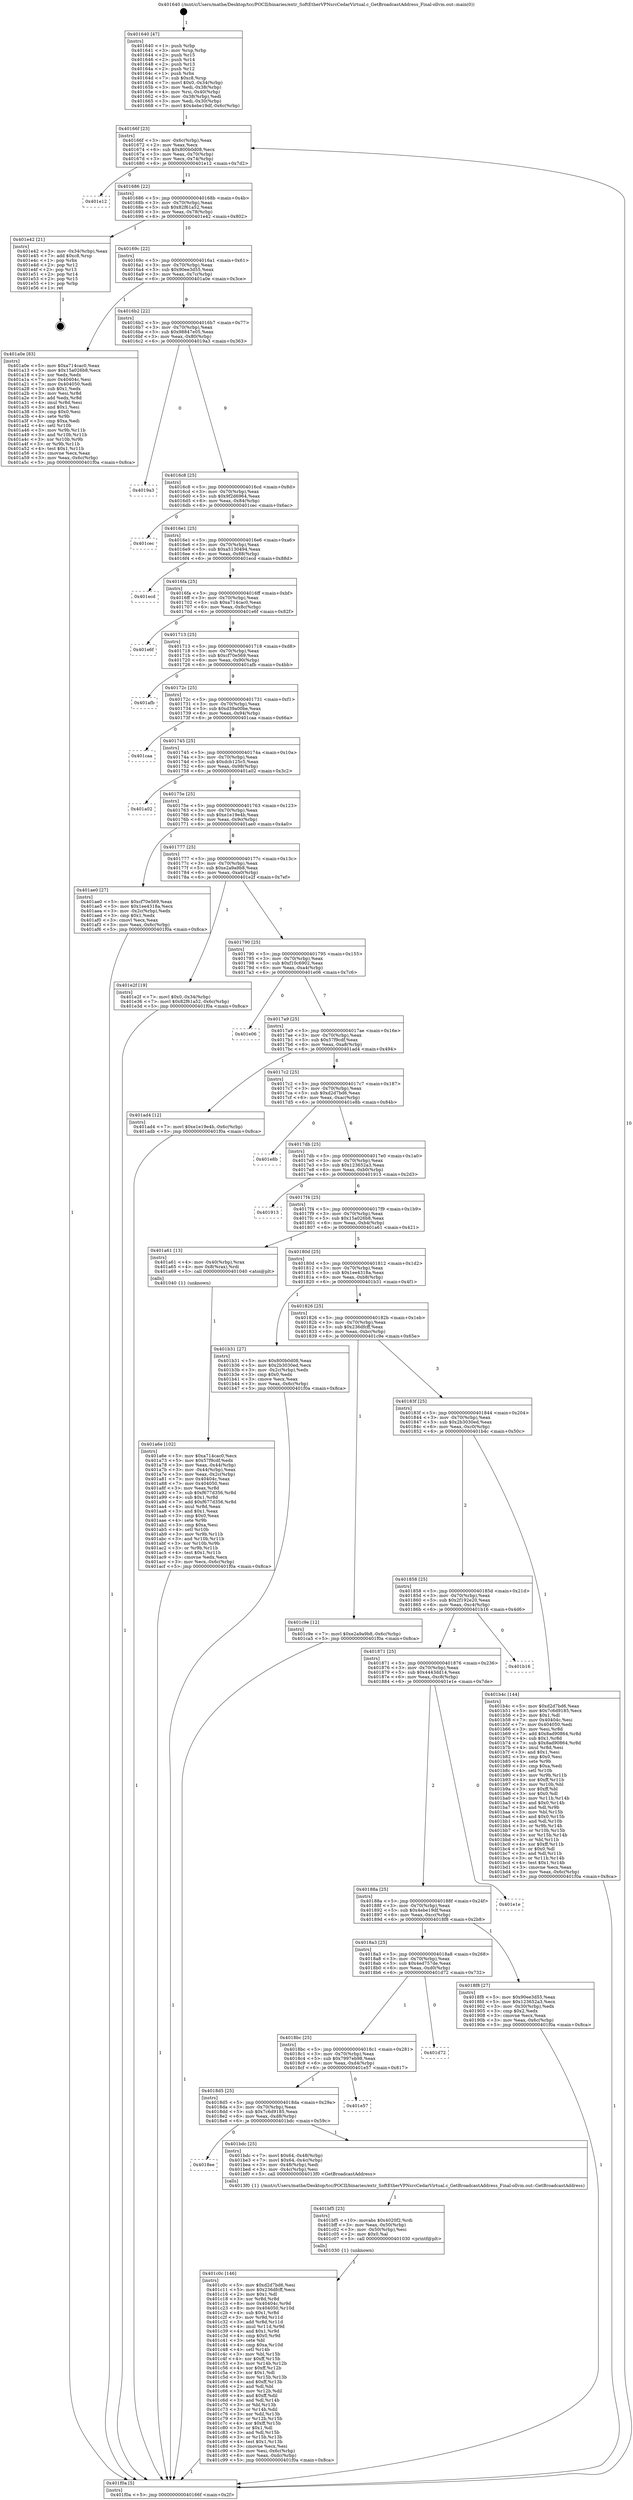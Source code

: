 digraph "0x401640" {
  label = "0x401640 (/mnt/c/Users/mathe/Desktop/tcc/POCII/binaries/extr_SoftEtherVPNsrcCedarVirtual.c_GetBroadcastAddress_Final-ollvm.out::main(0))"
  labelloc = "t"
  node[shape=record]

  Entry [label="",width=0.3,height=0.3,shape=circle,fillcolor=black,style=filled]
  "0x40166f" [label="{
     0x40166f [23]\l
     | [instrs]\l
     &nbsp;&nbsp;0x40166f \<+3\>: mov -0x6c(%rbp),%eax\l
     &nbsp;&nbsp;0x401672 \<+2\>: mov %eax,%ecx\l
     &nbsp;&nbsp;0x401674 \<+6\>: sub $0x800b0d08,%ecx\l
     &nbsp;&nbsp;0x40167a \<+3\>: mov %eax,-0x70(%rbp)\l
     &nbsp;&nbsp;0x40167d \<+3\>: mov %ecx,-0x74(%rbp)\l
     &nbsp;&nbsp;0x401680 \<+6\>: je 0000000000401e12 \<main+0x7d2\>\l
  }"]
  "0x401e12" [label="{
     0x401e12\l
  }", style=dashed]
  "0x401686" [label="{
     0x401686 [22]\l
     | [instrs]\l
     &nbsp;&nbsp;0x401686 \<+5\>: jmp 000000000040168b \<main+0x4b\>\l
     &nbsp;&nbsp;0x40168b \<+3\>: mov -0x70(%rbp),%eax\l
     &nbsp;&nbsp;0x40168e \<+5\>: sub $0x82f61a52,%eax\l
     &nbsp;&nbsp;0x401693 \<+3\>: mov %eax,-0x78(%rbp)\l
     &nbsp;&nbsp;0x401696 \<+6\>: je 0000000000401e42 \<main+0x802\>\l
  }"]
  Exit [label="",width=0.3,height=0.3,shape=circle,fillcolor=black,style=filled,peripheries=2]
  "0x401e42" [label="{
     0x401e42 [21]\l
     | [instrs]\l
     &nbsp;&nbsp;0x401e42 \<+3\>: mov -0x34(%rbp),%eax\l
     &nbsp;&nbsp;0x401e45 \<+7\>: add $0xc8,%rsp\l
     &nbsp;&nbsp;0x401e4c \<+1\>: pop %rbx\l
     &nbsp;&nbsp;0x401e4d \<+2\>: pop %r12\l
     &nbsp;&nbsp;0x401e4f \<+2\>: pop %r13\l
     &nbsp;&nbsp;0x401e51 \<+2\>: pop %r14\l
     &nbsp;&nbsp;0x401e53 \<+2\>: pop %r15\l
     &nbsp;&nbsp;0x401e55 \<+1\>: pop %rbp\l
     &nbsp;&nbsp;0x401e56 \<+1\>: ret\l
  }"]
  "0x40169c" [label="{
     0x40169c [22]\l
     | [instrs]\l
     &nbsp;&nbsp;0x40169c \<+5\>: jmp 00000000004016a1 \<main+0x61\>\l
     &nbsp;&nbsp;0x4016a1 \<+3\>: mov -0x70(%rbp),%eax\l
     &nbsp;&nbsp;0x4016a4 \<+5\>: sub $0x90ee3d55,%eax\l
     &nbsp;&nbsp;0x4016a9 \<+3\>: mov %eax,-0x7c(%rbp)\l
     &nbsp;&nbsp;0x4016ac \<+6\>: je 0000000000401a0e \<main+0x3ce\>\l
  }"]
  "0x401c0c" [label="{
     0x401c0c [146]\l
     | [instrs]\l
     &nbsp;&nbsp;0x401c0c \<+5\>: mov $0xd2d7bd6,%esi\l
     &nbsp;&nbsp;0x401c11 \<+5\>: mov $0x236dfcff,%ecx\l
     &nbsp;&nbsp;0x401c16 \<+2\>: mov $0x1,%dl\l
     &nbsp;&nbsp;0x401c18 \<+3\>: xor %r8d,%r8d\l
     &nbsp;&nbsp;0x401c1b \<+8\>: mov 0x40404c,%r9d\l
     &nbsp;&nbsp;0x401c23 \<+8\>: mov 0x404050,%r10d\l
     &nbsp;&nbsp;0x401c2b \<+4\>: sub $0x1,%r8d\l
     &nbsp;&nbsp;0x401c2f \<+3\>: mov %r9d,%r11d\l
     &nbsp;&nbsp;0x401c32 \<+3\>: add %r8d,%r11d\l
     &nbsp;&nbsp;0x401c35 \<+4\>: imul %r11d,%r9d\l
     &nbsp;&nbsp;0x401c39 \<+4\>: and $0x1,%r9d\l
     &nbsp;&nbsp;0x401c3d \<+4\>: cmp $0x0,%r9d\l
     &nbsp;&nbsp;0x401c41 \<+3\>: sete %bl\l
     &nbsp;&nbsp;0x401c44 \<+4\>: cmp $0xa,%r10d\l
     &nbsp;&nbsp;0x401c48 \<+4\>: setl %r14b\l
     &nbsp;&nbsp;0x401c4c \<+3\>: mov %bl,%r15b\l
     &nbsp;&nbsp;0x401c4f \<+4\>: xor $0xff,%r15b\l
     &nbsp;&nbsp;0x401c53 \<+3\>: mov %r14b,%r12b\l
     &nbsp;&nbsp;0x401c56 \<+4\>: xor $0xff,%r12b\l
     &nbsp;&nbsp;0x401c5a \<+3\>: xor $0x1,%dl\l
     &nbsp;&nbsp;0x401c5d \<+3\>: mov %r15b,%r13b\l
     &nbsp;&nbsp;0x401c60 \<+4\>: and $0xff,%r13b\l
     &nbsp;&nbsp;0x401c64 \<+2\>: and %dl,%bl\l
     &nbsp;&nbsp;0x401c66 \<+3\>: mov %r12b,%dil\l
     &nbsp;&nbsp;0x401c69 \<+4\>: and $0xff,%dil\l
     &nbsp;&nbsp;0x401c6d \<+3\>: and %dl,%r14b\l
     &nbsp;&nbsp;0x401c70 \<+3\>: or %bl,%r13b\l
     &nbsp;&nbsp;0x401c73 \<+3\>: or %r14b,%dil\l
     &nbsp;&nbsp;0x401c76 \<+3\>: xor %dil,%r13b\l
     &nbsp;&nbsp;0x401c79 \<+3\>: or %r12b,%r15b\l
     &nbsp;&nbsp;0x401c7c \<+4\>: xor $0xff,%r15b\l
     &nbsp;&nbsp;0x401c80 \<+3\>: or $0x1,%dl\l
     &nbsp;&nbsp;0x401c83 \<+3\>: and %dl,%r15b\l
     &nbsp;&nbsp;0x401c86 \<+3\>: or %r15b,%r13b\l
     &nbsp;&nbsp;0x401c89 \<+4\>: test $0x1,%r13b\l
     &nbsp;&nbsp;0x401c8d \<+3\>: cmovne %ecx,%esi\l
     &nbsp;&nbsp;0x401c90 \<+3\>: mov %esi,-0x6c(%rbp)\l
     &nbsp;&nbsp;0x401c93 \<+6\>: mov %eax,-0xdc(%rbp)\l
     &nbsp;&nbsp;0x401c99 \<+5\>: jmp 0000000000401f0a \<main+0x8ca\>\l
  }"]
  "0x401a0e" [label="{
     0x401a0e [83]\l
     | [instrs]\l
     &nbsp;&nbsp;0x401a0e \<+5\>: mov $0xa714cac0,%eax\l
     &nbsp;&nbsp;0x401a13 \<+5\>: mov $0x15a026b8,%ecx\l
     &nbsp;&nbsp;0x401a18 \<+2\>: xor %edx,%edx\l
     &nbsp;&nbsp;0x401a1a \<+7\>: mov 0x40404c,%esi\l
     &nbsp;&nbsp;0x401a21 \<+7\>: mov 0x404050,%edi\l
     &nbsp;&nbsp;0x401a28 \<+3\>: sub $0x1,%edx\l
     &nbsp;&nbsp;0x401a2b \<+3\>: mov %esi,%r8d\l
     &nbsp;&nbsp;0x401a2e \<+3\>: add %edx,%r8d\l
     &nbsp;&nbsp;0x401a31 \<+4\>: imul %r8d,%esi\l
     &nbsp;&nbsp;0x401a35 \<+3\>: and $0x1,%esi\l
     &nbsp;&nbsp;0x401a38 \<+3\>: cmp $0x0,%esi\l
     &nbsp;&nbsp;0x401a3b \<+4\>: sete %r9b\l
     &nbsp;&nbsp;0x401a3f \<+3\>: cmp $0xa,%edi\l
     &nbsp;&nbsp;0x401a42 \<+4\>: setl %r10b\l
     &nbsp;&nbsp;0x401a46 \<+3\>: mov %r9b,%r11b\l
     &nbsp;&nbsp;0x401a49 \<+3\>: and %r10b,%r11b\l
     &nbsp;&nbsp;0x401a4c \<+3\>: xor %r10b,%r9b\l
     &nbsp;&nbsp;0x401a4f \<+3\>: or %r9b,%r11b\l
     &nbsp;&nbsp;0x401a52 \<+4\>: test $0x1,%r11b\l
     &nbsp;&nbsp;0x401a56 \<+3\>: cmovne %ecx,%eax\l
     &nbsp;&nbsp;0x401a59 \<+3\>: mov %eax,-0x6c(%rbp)\l
     &nbsp;&nbsp;0x401a5c \<+5\>: jmp 0000000000401f0a \<main+0x8ca\>\l
  }"]
  "0x4016b2" [label="{
     0x4016b2 [22]\l
     | [instrs]\l
     &nbsp;&nbsp;0x4016b2 \<+5\>: jmp 00000000004016b7 \<main+0x77\>\l
     &nbsp;&nbsp;0x4016b7 \<+3\>: mov -0x70(%rbp),%eax\l
     &nbsp;&nbsp;0x4016ba \<+5\>: sub $0x98847e05,%eax\l
     &nbsp;&nbsp;0x4016bf \<+3\>: mov %eax,-0x80(%rbp)\l
     &nbsp;&nbsp;0x4016c2 \<+6\>: je 00000000004019a3 \<main+0x363\>\l
  }"]
  "0x401bf5" [label="{
     0x401bf5 [23]\l
     | [instrs]\l
     &nbsp;&nbsp;0x401bf5 \<+10\>: movabs $0x4020f2,%rdi\l
     &nbsp;&nbsp;0x401bff \<+3\>: mov %eax,-0x50(%rbp)\l
     &nbsp;&nbsp;0x401c02 \<+3\>: mov -0x50(%rbp),%esi\l
     &nbsp;&nbsp;0x401c05 \<+2\>: mov $0x0,%al\l
     &nbsp;&nbsp;0x401c07 \<+5\>: call 0000000000401030 \<printf@plt\>\l
     | [calls]\l
     &nbsp;&nbsp;0x401030 \{1\} (unknown)\l
  }"]
  "0x4019a3" [label="{
     0x4019a3\l
  }", style=dashed]
  "0x4016c8" [label="{
     0x4016c8 [25]\l
     | [instrs]\l
     &nbsp;&nbsp;0x4016c8 \<+5\>: jmp 00000000004016cd \<main+0x8d\>\l
     &nbsp;&nbsp;0x4016cd \<+3\>: mov -0x70(%rbp),%eax\l
     &nbsp;&nbsp;0x4016d0 \<+5\>: sub $0x9f2d6964,%eax\l
     &nbsp;&nbsp;0x4016d5 \<+6\>: mov %eax,-0x84(%rbp)\l
     &nbsp;&nbsp;0x4016db \<+6\>: je 0000000000401cec \<main+0x6ac\>\l
  }"]
  "0x4018ee" [label="{
     0x4018ee\l
  }", style=dashed]
  "0x401cec" [label="{
     0x401cec\l
  }", style=dashed]
  "0x4016e1" [label="{
     0x4016e1 [25]\l
     | [instrs]\l
     &nbsp;&nbsp;0x4016e1 \<+5\>: jmp 00000000004016e6 \<main+0xa6\>\l
     &nbsp;&nbsp;0x4016e6 \<+3\>: mov -0x70(%rbp),%eax\l
     &nbsp;&nbsp;0x4016e9 \<+5\>: sub $0xa5130494,%eax\l
     &nbsp;&nbsp;0x4016ee \<+6\>: mov %eax,-0x88(%rbp)\l
     &nbsp;&nbsp;0x4016f4 \<+6\>: je 0000000000401ecd \<main+0x88d\>\l
  }"]
  "0x401bdc" [label="{
     0x401bdc [25]\l
     | [instrs]\l
     &nbsp;&nbsp;0x401bdc \<+7\>: movl $0x64,-0x48(%rbp)\l
     &nbsp;&nbsp;0x401be3 \<+7\>: movl $0x64,-0x4c(%rbp)\l
     &nbsp;&nbsp;0x401bea \<+3\>: mov -0x48(%rbp),%edi\l
     &nbsp;&nbsp;0x401bed \<+3\>: mov -0x4c(%rbp),%esi\l
     &nbsp;&nbsp;0x401bf0 \<+5\>: call 00000000004013f0 \<GetBroadcastAddress\>\l
     | [calls]\l
     &nbsp;&nbsp;0x4013f0 \{1\} (/mnt/c/Users/mathe/Desktop/tcc/POCII/binaries/extr_SoftEtherVPNsrcCedarVirtual.c_GetBroadcastAddress_Final-ollvm.out::GetBroadcastAddress)\l
  }"]
  "0x401ecd" [label="{
     0x401ecd\l
  }", style=dashed]
  "0x4016fa" [label="{
     0x4016fa [25]\l
     | [instrs]\l
     &nbsp;&nbsp;0x4016fa \<+5\>: jmp 00000000004016ff \<main+0xbf\>\l
     &nbsp;&nbsp;0x4016ff \<+3\>: mov -0x70(%rbp),%eax\l
     &nbsp;&nbsp;0x401702 \<+5\>: sub $0xa714cac0,%eax\l
     &nbsp;&nbsp;0x401707 \<+6\>: mov %eax,-0x8c(%rbp)\l
     &nbsp;&nbsp;0x40170d \<+6\>: je 0000000000401e6f \<main+0x82f\>\l
  }"]
  "0x4018d5" [label="{
     0x4018d5 [25]\l
     | [instrs]\l
     &nbsp;&nbsp;0x4018d5 \<+5\>: jmp 00000000004018da \<main+0x29a\>\l
     &nbsp;&nbsp;0x4018da \<+3\>: mov -0x70(%rbp),%eax\l
     &nbsp;&nbsp;0x4018dd \<+5\>: sub $0x7c6d9185,%eax\l
     &nbsp;&nbsp;0x4018e2 \<+6\>: mov %eax,-0xd8(%rbp)\l
     &nbsp;&nbsp;0x4018e8 \<+6\>: je 0000000000401bdc \<main+0x59c\>\l
  }"]
  "0x401e6f" [label="{
     0x401e6f\l
  }", style=dashed]
  "0x401713" [label="{
     0x401713 [25]\l
     | [instrs]\l
     &nbsp;&nbsp;0x401713 \<+5\>: jmp 0000000000401718 \<main+0xd8\>\l
     &nbsp;&nbsp;0x401718 \<+3\>: mov -0x70(%rbp),%eax\l
     &nbsp;&nbsp;0x40171b \<+5\>: sub $0xcf70e569,%eax\l
     &nbsp;&nbsp;0x401720 \<+6\>: mov %eax,-0x90(%rbp)\l
     &nbsp;&nbsp;0x401726 \<+6\>: je 0000000000401afb \<main+0x4bb\>\l
  }"]
  "0x401e57" [label="{
     0x401e57\l
  }", style=dashed]
  "0x401afb" [label="{
     0x401afb\l
  }", style=dashed]
  "0x40172c" [label="{
     0x40172c [25]\l
     | [instrs]\l
     &nbsp;&nbsp;0x40172c \<+5\>: jmp 0000000000401731 \<main+0xf1\>\l
     &nbsp;&nbsp;0x401731 \<+3\>: mov -0x70(%rbp),%eax\l
     &nbsp;&nbsp;0x401734 \<+5\>: sub $0xd39a00be,%eax\l
     &nbsp;&nbsp;0x401739 \<+6\>: mov %eax,-0x94(%rbp)\l
     &nbsp;&nbsp;0x40173f \<+6\>: je 0000000000401caa \<main+0x66a\>\l
  }"]
  "0x4018bc" [label="{
     0x4018bc [25]\l
     | [instrs]\l
     &nbsp;&nbsp;0x4018bc \<+5\>: jmp 00000000004018c1 \<main+0x281\>\l
     &nbsp;&nbsp;0x4018c1 \<+3\>: mov -0x70(%rbp),%eax\l
     &nbsp;&nbsp;0x4018c4 \<+5\>: sub $0x7997eb98,%eax\l
     &nbsp;&nbsp;0x4018c9 \<+6\>: mov %eax,-0xd4(%rbp)\l
     &nbsp;&nbsp;0x4018cf \<+6\>: je 0000000000401e57 \<main+0x817\>\l
  }"]
  "0x401caa" [label="{
     0x401caa\l
  }", style=dashed]
  "0x401745" [label="{
     0x401745 [25]\l
     | [instrs]\l
     &nbsp;&nbsp;0x401745 \<+5\>: jmp 000000000040174a \<main+0x10a\>\l
     &nbsp;&nbsp;0x40174a \<+3\>: mov -0x70(%rbp),%eax\l
     &nbsp;&nbsp;0x40174d \<+5\>: sub $0xdcb125c5,%eax\l
     &nbsp;&nbsp;0x401752 \<+6\>: mov %eax,-0x98(%rbp)\l
     &nbsp;&nbsp;0x401758 \<+6\>: je 0000000000401a02 \<main+0x3c2\>\l
  }"]
  "0x401d72" [label="{
     0x401d72\l
  }", style=dashed]
  "0x401a02" [label="{
     0x401a02\l
  }", style=dashed]
  "0x40175e" [label="{
     0x40175e [25]\l
     | [instrs]\l
     &nbsp;&nbsp;0x40175e \<+5\>: jmp 0000000000401763 \<main+0x123\>\l
     &nbsp;&nbsp;0x401763 \<+3\>: mov -0x70(%rbp),%eax\l
     &nbsp;&nbsp;0x401766 \<+5\>: sub $0xe1e19e4b,%eax\l
     &nbsp;&nbsp;0x40176b \<+6\>: mov %eax,-0x9c(%rbp)\l
     &nbsp;&nbsp;0x401771 \<+6\>: je 0000000000401ae0 \<main+0x4a0\>\l
  }"]
  "0x401a6e" [label="{
     0x401a6e [102]\l
     | [instrs]\l
     &nbsp;&nbsp;0x401a6e \<+5\>: mov $0xa714cac0,%ecx\l
     &nbsp;&nbsp;0x401a73 \<+5\>: mov $0x57f9cdf,%edx\l
     &nbsp;&nbsp;0x401a78 \<+3\>: mov %eax,-0x44(%rbp)\l
     &nbsp;&nbsp;0x401a7b \<+3\>: mov -0x44(%rbp),%eax\l
     &nbsp;&nbsp;0x401a7e \<+3\>: mov %eax,-0x2c(%rbp)\l
     &nbsp;&nbsp;0x401a81 \<+7\>: mov 0x40404c,%eax\l
     &nbsp;&nbsp;0x401a88 \<+7\>: mov 0x404050,%esi\l
     &nbsp;&nbsp;0x401a8f \<+3\>: mov %eax,%r8d\l
     &nbsp;&nbsp;0x401a92 \<+7\>: sub $0xf677d356,%r8d\l
     &nbsp;&nbsp;0x401a99 \<+4\>: sub $0x1,%r8d\l
     &nbsp;&nbsp;0x401a9d \<+7\>: add $0xf677d356,%r8d\l
     &nbsp;&nbsp;0x401aa4 \<+4\>: imul %r8d,%eax\l
     &nbsp;&nbsp;0x401aa8 \<+3\>: and $0x1,%eax\l
     &nbsp;&nbsp;0x401aab \<+3\>: cmp $0x0,%eax\l
     &nbsp;&nbsp;0x401aae \<+4\>: sete %r9b\l
     &nbsp;&nbsp;0x401ab2 \<+3\>: cmp $0xa,%esi\l
     &nbsp;&nbsp;0x401ab5 \<+4\>: setl %r10b\l
     &nbsp;&nbsp;0x401ab9 \<+3\>: mov %r9b,%r11b\l
     &nbsp;&nbsp;0x401abc \<+3\>: and %r10b,%r11b\l
     &nbsp;&nbsp;0x401abf \<+3\>: xor %r10b,%r9b\l
     &nbsp;&nbsp;0x401ac2 \<+3\>: or %r9b,%r11b\l
     &nbsp;&nbsp;0x401ac5 \<+4\>: test $0x1,%r11b\l
     &nbsp;&nbsp;0x401ac9 \<+3\>: cmovne %edx,%ecx\l
     &nbsp;&nbsp;0x401acc \<+3\>: mov %ecx,-0x6c(%rbp)\l
     &nbsp;&nbsp;0x401acf \<+5\>: jmp 0000000000401f0a \<main+0x8ca\>\l
  }"]
  "0x401ae0" [label="{
     0x401ae0 [27]\l
     | [instrs]\l
     &nbsp;&nbsp;0x401ae0 \<+5\>: mov $0xcf70e569,%eax\l
     &nbsp;&nbsp;0x401ae5 \<+5\>: mov $0x1ee4318a,%ecx\l
     &nbsp;&nbsp;0x401aea \<+3\>: mov -0x2c(%rbp),%edx\l
     &nbsp;&nbsp;0x401aed \<+3\>: cmp $0x1,%edx\l
     &nbsp;&nbsp;0x401af0 \<+3\>: cmovl %ecx,%eax\l
     &nbsp;&nbsp;0x401af3 \<+3\>: mov %eax,-0x6c(%rbp)\l
     &nbsp;&nbsp;0x401af6 \<+5\>: jmp 0000000000401f0a \<main+0x8ca\>\l
  }"]
  "0x401777" [label="{
     0x401777 [25]\l
     | [instrs]\l
     &nbsp;&nbsp;0x401777 \<+5\>: jmp 000000000040177c \<main+0x13c\>\l
     &nbsp;&nbsp;0x40177c \<+3\>: mov -0x70(%rbp),%eax\l
     &nbsp;&nbsp;0x40177f \<+5\>: sub $0xe2a9a9b8,%eax\l
     &nbsp;&nbsp;0x401784 \<+6\>: mov %eax,-0xa0(%rbp)\l
     &nbsp;&nbsp;0x40178a \<+6\>: je 0000000000401e2f \<main+0x7ef\>\l
  }"]
  "0x401640" [label="{
     0x401640 [47]\l
     | [instrs]\l
     &nbsp;&nbsp;0x401640 \<+1\>: push %rbp\l
     &nbsp;&nbsp;0x401641 \<+3\>: mov %rsp,%rbp\l
     &nbsp;&nbsp;0x401644 \<+2\>: push %r15\l
     &nbsp;&nbsp;0x401646 \<+2\>: push %r14\l
     &nbsp;&nbsp;0x401648 \<+2\>: push %r13\l
     &nbsp;&nbsp;0x40164a \<+2\>: push %r12\l
     &nbsp;&nbsp;0x40164c \<+1\>: push %rbx\l
     &nbsp;&nbsp;0x40164d \<+7\>: sub $0xc8,%rsp\l
     &nbsp;&nbsp;0x401654 \<+7\>: movl $0x0,-0x34(%rbp)\l
     &nbsp;&nbsp;0x40165b \<+3\>: mov %edi,-0x38(%rbp)\l
     &nbsp;&nbsp;0x40165e \<+4\>: mov %rsi,-0x40(%rbp)\l
     &nbsp;&nbsp;0x401662 \<+3\>: mov -0x38(%rbp),%edi\l
     &nbsp;&nbsp;0x401665 \<+3\>: mov %edi,-0x30(%rbp)\l
     &nbsp;&nbsp;0x401668 \<+7\>: movl $0x4ebe19df,-0x6c(%rbp)\l
  }"]
  "0x401e2f" [label="{
     0x401e2f [19]\l
     | [instrs]\l
     &nbsp;&nbsp;0x401e2f \<+7\>: movl $0x0,-0x34(%rbp)\l
     &nbsp;&nbsp;0x401e36 \<+7\>: movl $0x82f61a52,-0x6c(%rbp)\l
     &nbsp;&nbsp;0x401e3d \<+5\>: jmp 0000000000401f0a \<main+0x8ca\>\l
  }"]
  "0x401790" [label="{
     0x401790 [25]\l
     | [instrs]\l
     &nbsp;&nbsp;0x401790 \<+5\>: jmp 0000000000401795 \<main+0x155\>\l
     &nbsp;&nbsp;0x401795 \<+3\>: mov -0x70(%rbp),%eax\l
     &nbsp;&nbsp;0x401798 \<+5\>: sub $0xf10c6902,%eax\l
     &nbsp;&nbsp;0x40179d \<+6\>: mov %eax,-0xa4(%rbp)\l
     &nbsp;&nbsp;0x4017a3 \<+6\>: je 0000000000401e06 \<main+0x7c6\>\l
  }"]
  "0x401f0a" [label="{
     0x401f0a [5]\l
     | [instrs]\l
     &nbsp;&nbsp;0x401f0a \<+5\>: jmp 000000000040166f \<main+0x2f\>\l
  }"]
  "0x401e06" [label="{
     0x401e06\l
  }", style=dashed]
  "0x4017a9" [label="{
     0x4017a9 [25]\l
     | [instrs]\l
     &nbsp;&nbsp;0x4017a9 \<+5\>: jmp 00000000004017ae \<main+0x16e\>\l
     &nbsp;&nbsp;0x4017ae \<+3\>: mov -0x70(%rbp),%eax\l
     &nbsp;&nbsp;0x4017b1 \<+5\>: sub $0x57f9cdf,%eax\l
     &nbsp;&nbsp;0x4017b6 \<+6\>: mov %eax,-0xa8(%rbp)\l
     &nbsp;&nbsp;0x4017bc \<+6\>: je 0000000000401ad4 \<main+0x494\>\l
  }"]
  "0x4018a3" [label="{
     0x4018a3 [25]\l
     | [instrs]\l
     &nbsp;&nbsp;0x4018a3 \<+5\>: jmp 00000000004018a8 \<main+0x268\>\l
     &nbsp;&nbsp;0x4018a8 \<+3\>: mov -0x70(%rbp),%eax\l
     &nbsp;&nbsp;0x4018ab \<+5\>: sub $0x4ed757de,%eax\l
     &nbsp;&nbsp;0x4018b0 \<+6\>: mov %eax,-0xd0(%rbp)\l
     &nbsp;&nbsp;0x4018b6 \<+6\>: je 0000000000401d72 \<main+0x732\>\l
  }"]
  "0x401ad4" [label="{
     0x401ad4 [12]\l
     | [instrs]\l
     &nbsp;&nbsp;0x401ad4 \<+7\>: movl $0xe1e19e4b,-0x6c(%rbp)\l
     &nbsp;&nbsp;0x401adb \<+5\>: jmp 0000000000401f0a \<main+0x8ca\>\l
  }"]
  "0x4017c2" [label="{
     0x4017c2 [25]\l
     | [instrs]\l
     &nbsp;&nbsp;0x4017c2 \<+5\>: jmp 00000000004017c7 \<main+0x187\>\l
     &nbsp;&nbsp;0x4017c7 \<+3\>: mov -0x70(%rbp),%eax\l
     &nbsp;&nbsp;0x4017ca \<+5\>: sub $0xd2d7bd6,%eax\l
     &nbsp;&nbsp;0x4017cf \<+6\>: mov %eax,-0xac(%rbp)\l
     &nbsp;&nbsp;0x4017d5 \<+6\>: je 0000000000401e8b \<main+0x84b\>\l
  }"]
  "0x4018f8" [label="{
     0x4018f8 [27]\l
     | [instrs]\l
     &nbsp;&nbsp;0x4018f8 \<+5\>: mov $0x90ee3d55,%eax\l
     &nbsp;&nbsp;0x4018fd \<+5\>: mov $0x123652a3,%ecx\l
     &nbsp;&nbsp;0x401902 \<+3\>: mov -0x30(%rbp),%edx\l
     &nbsp;&nbsp;0x401905 \<+3\>: cmp $0x2,%edx\l
     &nbsp;&nbsp;0x401908 \<+3\>: cmovne %ecx,%eax\l
     &nbsp;&nbsp;0x40190b \<+3\>: mov %eax,-0x6c(%rbp)\l
     &nbsp;&nbsp;0x40190e \<+5\>: jmp 0000000000401f0a \<main+0x8ca\>\l
  }"]
  "0x401e8b" [label="{
     0x401e8b\l
  }", style=dashed]
  "0x4017db" [label="{
     0x4017db [25]\l
     | [instrs]\l
     &nbsp;&nbsp;0x4017db \<+5\>: jmp 00000000004017e0 \<main+0x1a0\>\l
     &nbsp;&nbsp;0x4017e0 \<+3\>: mov -0x70(%rbp),%eax\l
     &nbsp;&nbsp;0x4017e3 \<+5\>: sub $0x123652a3,%eax\l
     &nbsp;&nbsp;0x4017e8 \<+6\>: mov %eax,-0xb0(%rbp)\l
     &nbsp;&nbsp;0x4017ee \<+6\>: je 0000000000401913 \<main+0x2d3\>\l
  }"]
  "0x40188a" [label="{
     0x40188a [25]\l
     | [instrs]\l
     &nbsp;&nbsp;0x40188a \<+5\>: jmp 000000000040188f \<main+0x24f\>\l
     &nbsp;&nbsp;0x40188f \<+3\>: mov -0x70(%rbp),%eax\l
     &nbsp;&nbsp;0x401892 \<+5\>: sub $0x4ebe19df,%eax\l
     &nbsp;&nbsp;0x401897 \<+6\>: mov %eax,-0xcc(%rbp)\l
     &nbsp;&nbsp;0x40189d \<+6\>: je 00000000004018f8 \<main+0x2b8\>\l
  }"]
  "0x401913" [label="{
     0x401913\l
  }", style=dashed]
  "0x4017f4" [label="{
     0x4017f4 [25]\l
     | [instrs]\l
     &nbsp;&nbsp;0x4017f4 \<+5\>: jmp 00000000004017f9 \<main+0x1b9\>\l
     &nbsp;&nbsp;0x4017f9 \<+3\>: mov -0x70(%rbp),%eax\l
     &nbsp;&nbsp;0x4017fc \<+5\>: sub $0x15a026b8,%eax\l
     &nbsp;&nbsp;0x401801 \<+6\>: mov %eax,-0xb4(%rbp)\l
     &nbsp;&nbsp;0x401807 \<+6\>: je 0000000000401a61 \<main+0x421\>\l
  }"]
  "0x401e1e" [label="{
     0x401e1e\l
  }", style=dashed]
  "0x401a61" [label="{
     0x401a61 [13]\l
     | [instrs]\l
     &nbsp;&nbsp;0x401a61 \<+4\>: mov -0x40(%rbp),%rax\l
     &nbsp;&nbsp;0x401a65 \<+4\>: mov 0x8(%rax),%rdi\l
     &nbsp;&nbsp;0x401a69 \<+5\>: call 0000000000401040 \<atoi@plt\>\l
     | [calls]\l
     &nbsp;&nbsp;0x401040 \{1\} (unknown)\l
  }"]
  "0x40180d" [label="{
     0x40180d [25]\l
     | [instrs]\l
     &nbsp;&nbsp;0x40180d \<+5\>: jmp 0000000000401812 \<main+0x1d2\>\l
     &nbsp;&nbsp;0x401812 \<+3\>: mov -0x70(%rbp),%eax\l
     &nbsp;&nbsp;0x401815 \<+5\>: sub $0x1ee4318a,%eax\l
     &nbsp;&nbsp;0x40181a \<+6\>: mov %eax,-0xb8(%rbp)\l
     &nbsp;&nbsp;0x401820 \<+6\>: je 0000000000401b31 \<main+0x4f1\>\l
  }"]
  "0x401871" [label="{
     0x401871 [25]\l
     | [instrs]\l
     &nbsp;&nbsp;0x401871 \<+5\>: jmp 0000000000401876 \<main+0x236\>\l
     &nbsp;&nbsp;0x401876 \<+3\>: mov -0x70(%rbp),%eax\l
     &nbsp;&nbsp;0x401879 \<+5\>: sub $0x4443dd14,%eax\l
     &nbsp;&nbsp;0x40187e \<+6\>: mov %eax,-0xc8(%rbp)\l
     &nbsp;&nbsp;0x401884 \<+6\>: je 0000000000401e1e \<main+0x7de\>\l
  }"]
  "0x401b31" [label="{
     0x401b31 [27]\l
     | [instrs]\l
     &nbsp;&nbsp;0x401b31 \<+5\>: mov $0x800b0d08,%eax\l
     &nbsp;&nbsp;0x401b36 \<+5\>: mov $0x2b3030ed,%ecx\l
     &nbsp;&nbsp;0x401b3b \<+3\>: mov -0x2c(%rbp),%edx\l
     &nbsp;&nbsp;0x401b3e \<+3\>: cmp $0x0,%edx\l
     &nbsp;&nbsp;0x401b41 \<+3\>: cmove %ecx,%eax\l
     &nbsp;&nbsp;0x401b44 \<+3\>: mov %eax,-0x6c(%rbp)\l
     &nbsp;&nbsp;0x401b47 \<+5\>: jmp 0000000000401f0a \<main+0x8ca\>\l
  }"]
  "0x401826" [label="{
     0x401826 [25]\l
     | [instrs]\l
     &nbsp;&nbsp;0x401826 \<+5\>: jmp 000000000040182b \<main+0x1eb\>\l
     &nbsp;&nbsp;0x40182b \<+3\>: mov -0x70(%rbp),%eax\l
     &nbsp;&nbsp;0x40182e \<+5\>: sub $0x236dfcff,%eax\l
     &nbsp;&nbsp;0x401833 \<+6\>: mov %eax,-0xbc(%rbp)\l
     &nbsp;&nbsp;0x401839 \<+6\>: je 0000000000401c9e \<main+0x65e\>\l
  }"]
  "0x401b16" [label="{
     0x401b16\l
  }", style=dashed]
  "0x401c9e" [label="{
     0x401c9e [12]\l
     | [instrs]\l
     &nbsp;&nbsp;0x401c9e \<+7\>: movl $0xe2a9a9b8,-0x6c(%rbp)\l
     &nbsp;&nbsp;0x401ca5 \<+5\>: jmp 0000000000401f0a \<main+0x8ca\>\l
  }"]
  "0x40183f" [label="{
     0x40183f [25]\l
     | [instrs]\l
     &nbsp;&nbsp;0x40183f \<+5\>: jmp 0000000000401844 \<main+0x204\>\l
     &nbsp;&nbsp;0x401844 \<+3\>: mov -0x70(%rbp),%eax\l
     &nbsp;&nbsp;0x401847 \<+5\>: sub $0x2b3030ed,%eax\l
     &nbsp;&nbsp;0x40184c \<+6\>: mov %eax,-0xc0(%rbp)\l
     &nbsp;&nbsp;0x401852 \<+6\>: je 0000000000401b4c \<main+0x50c\>\l
  }"]
  "0x401858" [label="{
     0x401858 [25]\l
     | [instrs]\l
     &nbsp;&nbsp;0x401858 \<+5\>: jmp 000000000040185d \<main+0x21d\>\l
     &nbsp;&nbsp;0x40185d \<+3\>: mov -0x70(%rbp),%eax\l
     &nbsp;&nbsp;0x401860 \<+5\>: sub $0x2f192e20,%eax\l
     &nbsp;&nbsp;0x401865 \<+6\>: mov %eax,-0xc4(%rbp)\l
     &nbsp;&nbsp;0x40186b \<+6\>: je 0000000000401b16 \<main+0x4d6\>\l
  }"]
  "0x401b4c" [label="{
     0x401b4c [144]\l
     | [instrs]\l
     &nbsp;&nbsp;0x401b4c \<+5\>: mov $0xd2d7bd6,%eax\l
     &nbsp;&nbsp;0x401b51 \<+5\>: mov $0x7c6d9185,%ecx\l
     &nbsp;&nbsp;0x401b56 \<+2\>: mov $0x1,%dl\l
     &nbsp;&nbsp;0x401b58 \<+7\>: mov 0x40404c,%esi\l
     &nbsp;&nbsp;0x401b5f \<+7\>: mov 0x404050,%edi\l
     &nbsp;&nbsp;0x401b66 \<+3\>: mov %esi,%r8d\l
     &nbsp;&nbsp;0x401b69 \<+7\>: add $0x8ad90864,%r8d\l
     &nbsp;&nbsp;0x401b70 \<+4\>: sub $0x1,%r8d\l
     &nbsp;&nbsp;0x401b74 \<+7\>: sub $0x8ad90864,%r8d\l
     &nbsp;&nbsp;0x401b7b \<+4\>: imul %r8d,%esi\l
     &nbsp;&nbsp;0x401b7f \<+3\>: and $0x1,%esi\l
     &nbsp;&nbsp;0x401b82 \<+3\>: cmp $0x0,%esi\l
     &nbsp;&nbsp;0x401b85 \<+4\>: sete %r9b\l
     &nbsp;&nbsp;0x401b89 \<+3\>: cmp $0xa,%edi\l
     &nbsp;&nbsp;0x401b8c \<+4\>: setl %r10b\l
     &nbsp;&nbsp;0x401b90 \<+3\>: mov %r9b,%r11b\l
     &nbsp;&nbsp;0x401b93 \<+4\>: xor $0xff,%r11b\l
     &nbsp;&nbsp;0x401b97 \<+3\>: mov %r10b,%bl\l
     &nbsp;&nbsp;0x401b9a \<+3\>: xor $0xff,%bl\l
     &nbsp;&nbsp;0x401b9d \<+3\>: xor $0x0,%dl\l
     &nbsp;&nbsp;0x401ba0 \<+3\>: mov %r11b,%r14b\l
     &nbsp;&nbsp;0x401ba3 \<+4\>: and $0x0,%r14b\l
     &nbsp;&nbsp;0x401ba7 \<+3\>: and %dl,%r9b\l
     &nbsp;&nbsp;0x401baa \<+3\>: mov %bl,%r15b\l
     &nbsp;&nbsp;0x401bad \<+4\>: and $0x0,%r15b\l
     &nbsp;&nbsp;0x401bb1 \<+3\>: and %dl,%r10b\l
     &nbsp;&nbsp;0x401bb4 \<+3\>: or %r9b,%r14b\l
     &nbsp;&nbsp;0x401bb7 \<+3\>: or %r10b,%r15b\l
     &nbsp;&nbsp;0x401bba \<+3\>: xor %r15b,%r14b\l
     &nbsp;&nbsp;0x401bbd \<+3\>: or %bl,%r11b\l
     &nbsp;&nbsp;0x401bc0 \<+4\>: xor $0xff,%r11b\l
     &nbsp;&nbsp;0x401bc4 \<+3\>: or $0x0,%dl\l
     &nbsp;&nbsp;0x401bc7 \<+3\>: and %dl,%r11b\l
     &nbsp;&nbsp;0x401bca \<+3\>: or %r11b,%r14b\l
     &nbsp;&nbsp;0x401bcd \<+4\>: test $0x1,%r14b\l
     &nbsp;&nbsp;0x401bd1 \<+3\>: cmovne %ecx,%eax\l
     &nbsp;&nbsp;0x401bd4 \<+3\>: mov %eax,-0x6c(%rbp)\l
     &nbsp;&nbsp;0x401bd7 \<+5\>: jmp 0000000000401f0a \<main+0x8ca\>\l
  }"]
  Entry -> "0x401640" [label=" 1"]
  "0x40166f" -> "0x401e12" [label=" 0"]
  "0x40166f" -> "0x401686" [label=" 11"]
  "0x401e42" -> Exit [label=" 1"]
  "0x401686" -> "0x401e42" [label=" 1"]
  "0x401686" -> "0x40169c" [label=" 10"]
  "0x401e2f" -> "0x401f0a" [label=" 1"]
  "0x40169c" -> "0x401a0e" [label=" 1"]
  "0x40169c" -> "0x4016b2" [label=" 9"]
  "0x401c9e" -> "0x401f0a" [label=" 1"]
  "0x4016b2" -> "0x4019a3" [label=" 0"]
  "0x4016b2" -> "0x4016c8" [label=" 9"]
  "0x401c0c" -> "0x401f0a" [label=" 1"]
  "0x4016c8" -> "0x401cec" [label=" 0"]
  "0x4016c8" -> "0x4016e1" [label=" 9"]
  "0x401bf5" -> "0x401c0c" [label=" 1"]
  "0x4016e1" -> "0x401ecd" [label=" 0"]
  "0x4016e1" -> "0x4016fa" [label=" 9"]
  "0x401bdc" -> "0x401bf5" [label=" 1"]
  "0x4016fa" -> "0x401e6f" [label=" 0"]
  "0x4016fa" -> "0x401713" [label=" 9"]
  "0x4018d5" -> "0x401bdc" [label=" 1"]
  "0x401713" -> "0x401afb" [label=" 0"]
  "0x401713" -> "0x40172c" [label=" 9"]
  "0x4018d5" -> "0x4018ee" [label=" 0"]
  "0x40172c" -> "0x401caa" [label=" 0"]
  "0x40172c" -> "0x401745" [label=" 9"]
  "0x4018bc" -> "0x401e57" [label=" 0"]
  "0x401745" -> "0x401a02" [label=" 0"]
  "0x401745" -> "0x40175e" [label=" 9"]
  "0x4018bc" -> "0x4018d5" [label=" 1"]
  "0x40175e" -> "0x401ae0" [label=" 1"]
  "0x40175e" -> "0x401777" [label=" 8"]
  "0x4018a3" -> "0x401d72" [label=" 0"]
  "0x401777" -> "0x401e2f" [label=" 1"]
  "0x401777" -> "0x401790" [label=" 7"]
  "0x4018a3" -> "0x4018bc" [label=" 1"]
  "0x401790" -> "0x401e06" [label=" 0"]
  "0x401790" -> "0x4017a9" [label=" 7"]
  "0x401b4c" -> "0x401f0a" [label=" 1"]
  "0x4017a9" -> "0x401ad4" [label=" 1"]
  "0x4017a9" -> "0x4017c2" [label=" 6"]
  "0x401b31" -> "0x401f0a" [label=" 1"]
  "0x4017c2" -> "0x401e8b" [label=" 0"]
  "0x4017c2" -> "0x4017db" [label=" 6"]
  "0x401ae0" -> "0x401f0a" [label=" 1"]
  "0x4017db" -> "0x401913" [label=" 0"]
  "0x4017db" -> "0x4017f4" [label=" 6"]
  "0x401a6e" -> "0x401f0a" [label=" 1"]
  "0x4017f4" -> "0x401a61" [label=" 1"]
  "0x4017f4" -> "0x40180d" [label=" 5"]
  "0x401a61" -> "0x401a6e" [label=" 1"]
  "0x40180d" -> "0x401b31" [label=" 1"]
  "0x40180d" -> "0x401826" [label=" 4"]
  "0x401f0a" -> "0x40166f" [label=" 10"]
  "0x401826" -> "0x401c9e" [label=" 1"]
  "0x401826" -> "0x40183f" [label=" 3"]
  "0x401640" -> "0x40166f" [label=" 1"]
  "0x40183f" -> "0x401b4c" [label=" 1"]
  "0x40183f" -> "0x401858" [label=" 2"]
  "0x4018f8" -> "0x401f0a" [label=" 1"]
  "0x401858" -> "0x401b16" [label=" 0"]
  "0x401858" -> "0x401871" [label=" 2"]
  "0x401a0e" -> "0x401f0a" [label=" 1"]
  "0x401871" -> "0x401e1e" [label=" 0"]
  "0x401871" -> "0x40188a" [label=" 2"]
  "0x401ad4" -> "0x401f0a" [label=" 1"]
  "0x40188a" -> "0x4018f8" [label=" 1"]
  "0x40188a" -> "0x4018a3" [label=" 1"]
}
